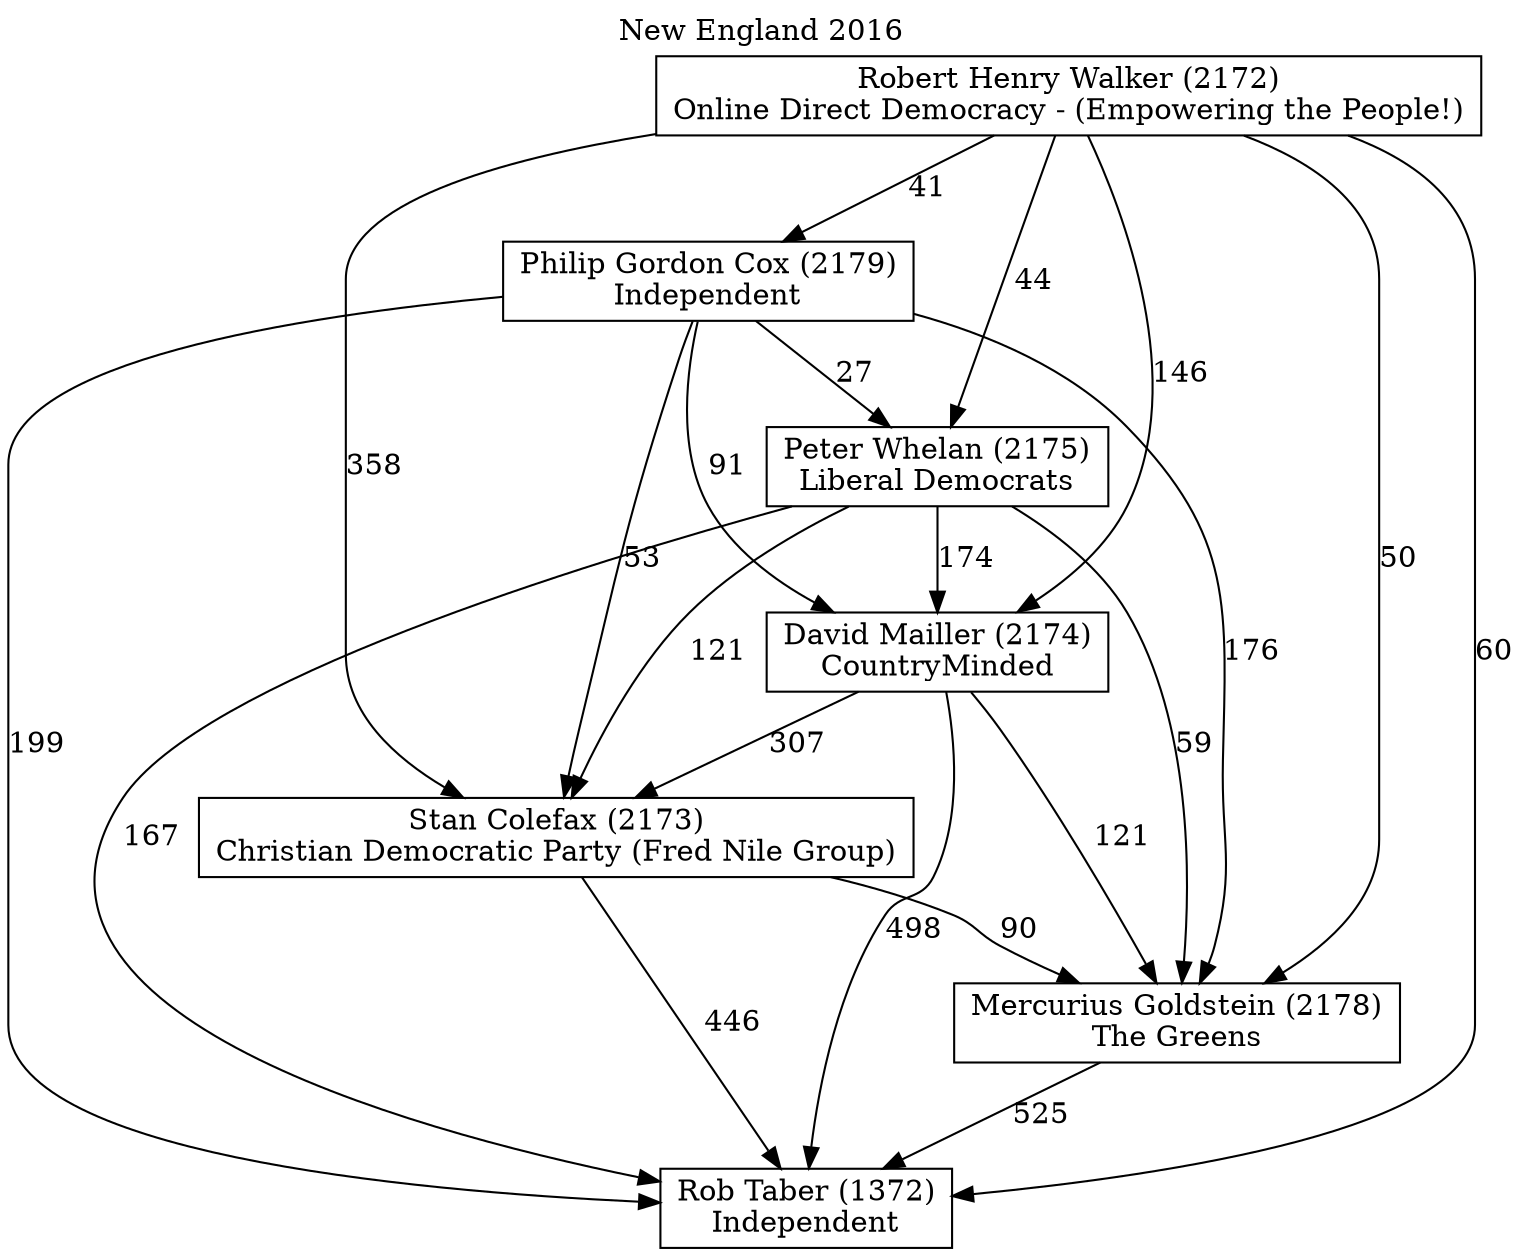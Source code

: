 // House preference flow
digraph "Rob Taber (1372)_New England_2016" {
	graph [label="New England 2016" labelloc=t mclimit=10]
	node [shape=box]
	"David Mailler (2174)" [label="David Mailler (2174)
CountryMinded"]
	"Mercurius Goldstein (2178)" [label="Mercurius Goldstein (2178)
The Greens"]
	"Peter Whelan (2175)" [label="Peter Whelan (2175)
Liberal Democrats"]
	"Philip Gordon Cox (2179)" [label="Philip Gordon Cox (2179)
Independent"]
	"Rob Taber (1372)" [label="Rob Taber (1372)
Independent"]
	"Robert Henry Walker (2172)" [label="Robert Henry Walker (2172)
Online Direct Democracy - (Empowering the People!)"]
	"Stan Colefax (2173)" [label="Stan Colefax (2173)
Christian Democratic Party (Fred Nile Group)"]
	"David Mailler (2174)" -> "Mercurius Goldstein (2178)" [label=121]
	"David Mailler (2174)" -> "Rob Taber (1372)" [label=498]
	"David Mailler (2174)" -> "Stan Colefax (2173)" [label=307]
	"Mercurius Goldstein (2178)" -> "Rob Taber (1372)" [label=525]
	"Peter Whelan (2175)" -> "David Mailler (2174)" [label=174]
	"Peter Whelan (2175)" -> "Mercurius Goldstein (2178)" [label=59]
	"Peter Whelan (2175)" -> "Rob Taber (1372)" [label=167]
	"Peter Whelan (2175)" -> "Stan Colefax (2173)" [label=121]
	"Philip Gordon Cox (2179)" -> "David Mailler (2174)" [label=91]
	"Philip Gordon Cox (2179)" -> "Mercurius Goldstein (2178)" [label=176]
	"Philip Gordon Cox (2179)" -> "Peter Whelan (2175)" [label=27]
	"Philip Gordon Cox (2179)" -> "Rob Taber (1372)" [label=199]
	"Philip Gordon Cox (2179)" -> "Stan Colefax (2173)" [label=53]
	"Robert Henry Walker (2172)" -> "David Mailler (2174)" [label=146]
	"Robert Henry Walker (2172)" -> "Mercurius Goldstein (2178)" [label=50]
	"Robert Henry Walker (2172)" -> "Peter Whelan (2175)" [label=44]
	"Robert Henry Walker (2172)" -> "Philip Gordon Cox (2179)" [label=41]
	"Robert Henry Walker (2172)" -> "Rob Taber (1372)" [label=60]
	"Robert Henry Walker (2172)" -> "Stan Colefax (2173)" [label=358]
	"Stan Colefax (2173)" -> "Mercurius Goldstein (2178)" [label=90]
	"Stan Colefax (2173)" -> "Rob Taber (1372)" [label=446]
}
